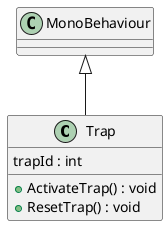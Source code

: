 @startuml
class Trap {
    trapId : int
    + ActivateTrap() : void
    + ResetTrap() : void
}
MonoBehaviour <|-- Trap
@enduml
